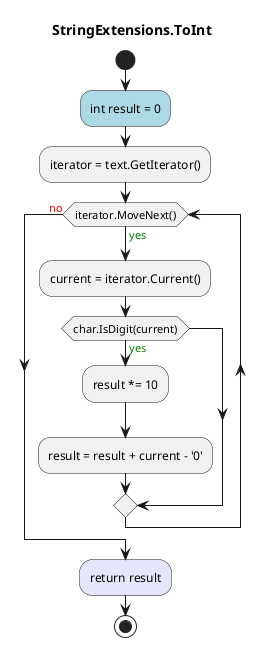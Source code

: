 @startuml StringExtensions.ToInt
title StringExtensions.ToInt
start
#LightBlue:int result = 0;
:iterator = text.GetIterator();
while (iterator.MoveNext()) is (<color:green>yes)
:current = iterator.Current();
      if (char.IsDigit(current)) then (<color:green>yes)
          :result *= 10;
          :result = result + current - '0';
      endif
endwhile (<color:red>no)
#Lavender:return result;
stop
@enduml
